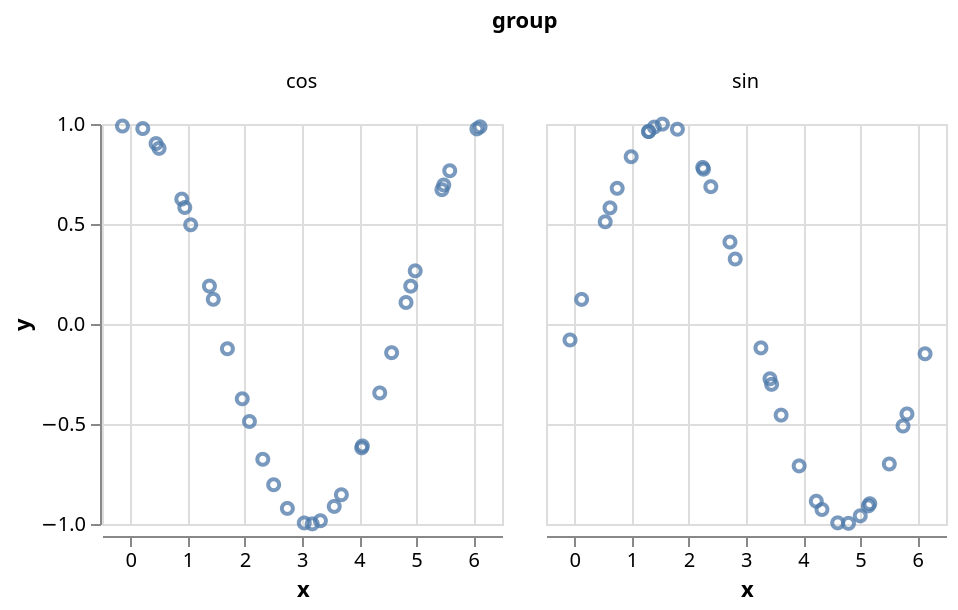 {"$schema":"https://vega.github.io/schema/vega-lite/v2.6.0.json","config":{"view":{"height":300,"width":400}},"data":{"name":"data-7435e4d121c4f72f89b2f4251a41157f"},"datasets":{"data-7435e4d121c4f72f89b2f4251a41157f":[{"group":"sin","key":0,"x":-0.0799,"y":-0.0798},{"group":"sin","key":1,"x":0.1233,"y":0.123},{"group":"sin","key":2,"x":0.5364,"y":0.511},{"group":"sin","key":3,"x":0.6196,"y":0.5807},{"group":"sin","key":4,"x":0.7457,"y":0.6785},{"group":"sin","key":5,"x":0.9906,"y":0.8364},{"group":"sin","key":6,"x":1.295,"y":0.9622},{"group":"sin","key":7,"x":1.2969,"y":0.9627},{"group":"sin","key":8,"x":1.3952,"y":0.9846},{"group":"sin","key":9,"x":1.5369,"y":0.9994},{"group":"sin","key":10,"x":1.7999,"y":0.9739},{"group":"sin","key":11,"x":2.2423,"y":0.7829},{"group":"sin","key":12,"x":2.2564,"y":0.774},{"group":"sin","key":13,"x":2.3846,"y":0.6867},{"group":"sin","key":14,"x":2.7192,"y":0.4099},{"group":"sin","key":15,"x":2.8107,"y":0.3249},{"group":"sin","key":16,"x":3.2613,"y":-0.1194},{"group":"sin","key":17,"x":3.4482,"y":-0.3018},{"group":"sin","key":18,"x":3.4192,"y":-0.274},{"group":"sin","key":19,"x":3.6146,"y":-0.4556},{"group":"sin","key":20,"x":3.9303,"y":-0.7095},{"group":"sin","key":21,"x":4.2302,"y":-0.886},{"group":"sin","key":22,"x":4.3293,"y":-0.9275},{"group":"sin","key":23,"x":4.6049,"y":-0.9942},{"group":"sin","key":24,"x":4.7936,"y":-0.9967},{"group":"sin","key":25,"x":4.9991,"y":-0.9592},{"group":"sin","key":26,"x":5.1667,"y":-0.8985},{"group":"sin","key":27,"x":5.1413,"y":-0.9094},{"group":"sin","key":28,"x":5.5079,"y":-0.6999},{"group":"sin","key":29,"x":5.7479,"y":-0.5101},{"group":"sin","key":30,"x":5.8169,"y":-0.4496},{"group":"sin","key":31,"x":6.1338,"y":-0.1489},{"group":"cos","key":0,"x":-0.1422,"y":0.9899},{"group":"cos","key":1,"x":0.2138,"y":0.9772},{"group":"cos","key":2,"x":0.446,"y":0.9022},{"group":"cos","key":3,"x":0.4989,"y":0.8781},{"group":"cos","key":4,"x":0.8963,"y":0.6245},{"group":"cos","key":5,"x":0.9488,"y":0.5826},{"group":"cos","key":6,"x":1.0517,"y":0.4961},{"group":"cos","key":7,"x":1.3801,"y":0.1896},{"group":"cos","key":8,"x":1.4471,"y":0.1234},{"group":"cos","key":9,"x":1.6949,"y":-0.1237},{"group":"cos","key":10,"x":1.9541,"y":-0.374},{"group":"cos","key":11,"x":2.08,"y":-0.4875},{"group":"cos","key":12,"x":2.3138,"y":-0.6765},{"group":"cos","key":13,"x":2.5043,"y":-0.8037},{"group":"cos","key":14,"x":2.7439,"y":-0.922},{"group":"cos","key":15,"x":3.0396,"y":-0.9948},{"group":"cos","key":16,"x":3.1791,"y":-0.9993},{"group":"cos","key":17,"x":3.3224,"y":-0.9837},{"group":"cos","key":18,"x":3.564,"y":-0.9121},{"group":"cos","key":19,"x":3.6892,"y":-0.8538},{"group":"cos","key":20,"x":4.0566,"y":-0.6098},{"group":"cos","key":21,"x":4.0446,"y":-0.6193},{"group":"cos","key":22,"x":4.3605,"y":-0.3447},{"group":"cos","key":23,"x":4.5684,"y":-0.1435},{"group":"cos","key":24,"x":4.9028,"y":0.1893},{"group":"cos","key":25,"x":4.8202,"y":0.1076},{"group":"cos","key":26,"x":4.9814,"y":0.2658},{"group":"cos","key":27,"x":5.4489,"y":0.6717},{"group":"cos","key":28,"x":5.4808,"y":0.695},{"group":"cos","key":29,"x":5.5854,"y":0.7663},{"group":"cos","key":30,"x":6.0607,"y":0.9753},{"group":"cos","key":31,"x":6.1159,"y":0.986}]},"facet":{"column":{"field":"group","type":"nominal"}},"spec":{"encoding":{"opacity":{"condition":{"selection":"selector002","value":0.75},"value":0.25},"x":{"field":"x","type":"quantitative"},"y":{"field":"y","type":"quantitative"}},"height":200,"mark":"point","selection":{"selector002":{"type":"interval"}},"width":200}}